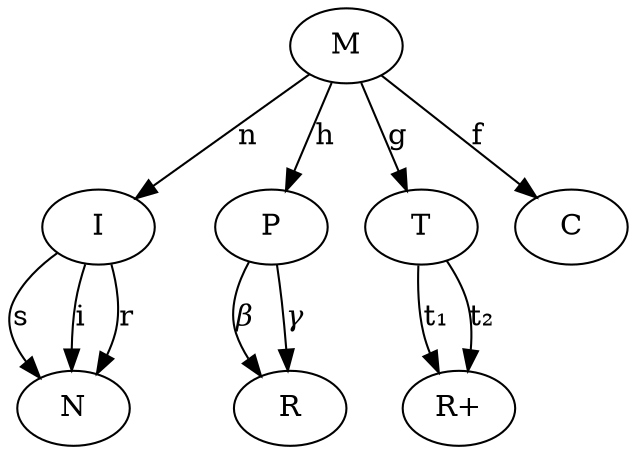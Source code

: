 digraph G {

  i [label="I", position="1,0"]
  m [label="M", position="2,0"]
  p [label="P"]
  t [label="T"]
  c [label="C"]
  n [label="N"]
  rp [label="R+"]
  r [label="R"]
  m->c [label="f"]
  m->t [label="g"]
  m->p [label="h"]
  m->i [label="n"]
  i->n [label="s"]
  i->n [label="i   "]
  i->n [label="r "]
  t->rp[label="t₁  "]
  t->rp[label="t₂ "]
  p -> r[label="𝛽   "]
  p -> r[label="𝛾   "]
}
// 𝛼	𝛽	𝛾	𝛿
// 𝜀	𝜁	𝜂	𝜃	𝜄	𝜅	𝜆	𝜇	𝜈	𝜉	𝜊	𝜋	𝜌	𝜍	𝜎	𝜏
// 𝜐	𝜑	𝜒	𝜓	𝜔	𝜕	𝜖	𝜗	𝜘	𝜙	𝜚	𝜛	

// U+207x	⁰	ⁱ			⁴	⁵	⁶	⁷	⁸	⁹	⁺	⁻	⁼	⁽	⁾	ⁿ
// U+208x	₀	₁	₂	₃	₄	₅	₆	₇	₈	₉	₊	₋	₌	₍	₎
